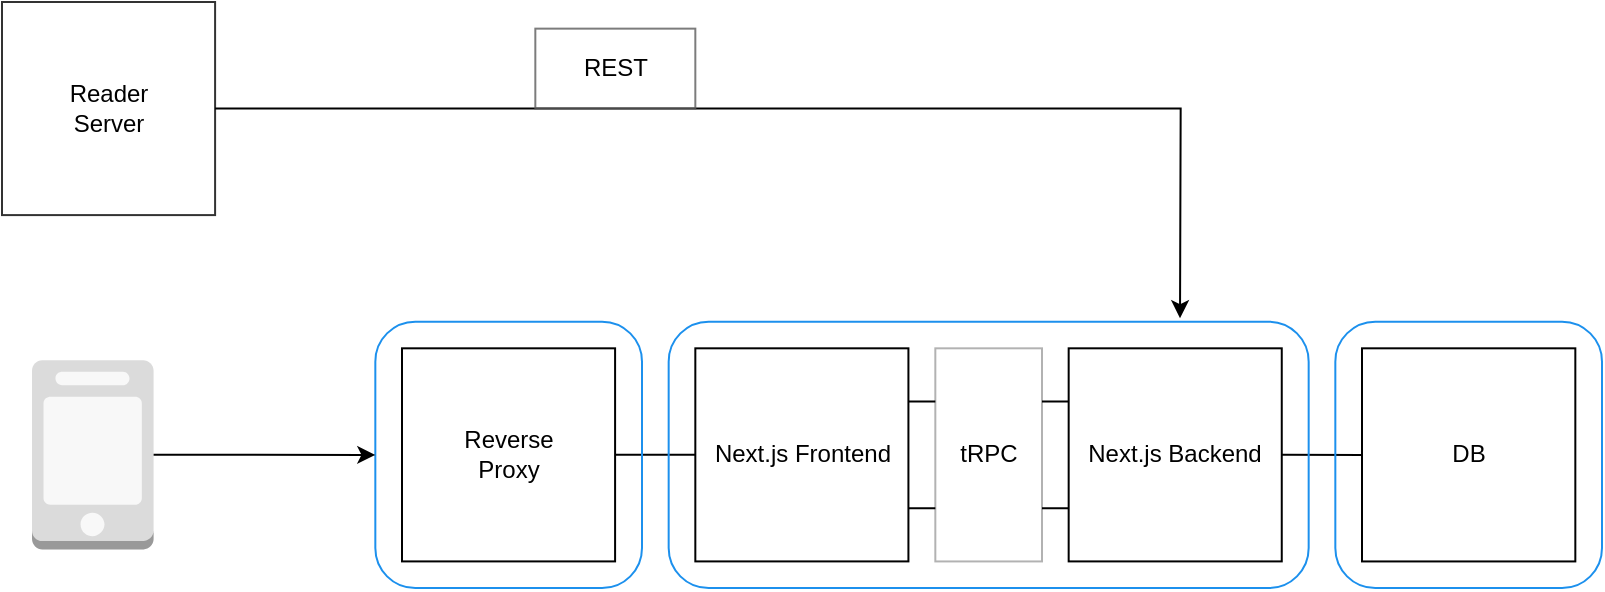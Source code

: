 <mxfile version="20.3.3" type="device"><diagram id="oXcfMMXqgS7iy9os7Ig8" name="Page-1"><mxGraphModel dx="961" dy="551" grid="1" gridSize="10" guides="1" tooltips="1" connect="1" arrows="1" fold="1" page="1" pageScale="1" pageWidth="827" pageHeight="1169" math="0" shadow="0"><root><mxCell id="0"/><mxCell id="1" parent="0"/><mxCell id="oA4hfTWuUhTOKMDrgypx-25" value="" style="group;aspect=fixed;" vertex="1" connectable="0" parent="1"><mxGeometry x="110" y="220" width="800" height="293.04" as="geometry"/></mxCell><mxCell id="oA4hfTWuUhTOKMDrgypx-3" value="tRPC" style="rounded=0;whiteSpace=wrap;html=1;opacity=30;" vertex="1" parent="oA4hfTWuUhTOKMDrgypx-25"><mxGeometry x="466.667" y="173.16" width="53.333" height="106.56" as="geometry"/></mxCell><mxCell id="oA4hfTWuUhTOKMDrgypx-4" value="" style="endArrow=none;html=1;rounded=0;entryX=0;entryY=0.75;entryDx=0;entryDy=0;exitX=1;exitY=0.75;exitDx=0;exitDy=0;" edge="1" parent="oA4hfTWuUhTOKMDrgypx-25" source="oA4hfTWuUhTOKMDrgypx-2" target="oA4hfTWuUhTOKMDrgypx-3"><mxGeometry width="50" height="50" relative="1" as="geometry"><mxPoint x="413.333" y="519.48" as="sourcePoint"/><mxPoint x="480.0" y="452.88" as="targetPoint"/></mxGeometry></mxCell><mxCell id="oA4hfTWuUhTOKMDrgypx-5" value="" style="endArrow=none;html=1;rounded=0;entryX=0;entryY=0.25;entryDx=0;entryDy=0;exitX=1;exitY=0.25;exitDx=0;exitDy=0;" edge="1" parent="oA4hfTWuUhTOKMDrgypx-25" source="oA4hfTWuUhTOKMDrgypx-3" target="oA4hfTWuUhTOKMDrgypx-1"><mxGeometry width="50" height="50" relative="1" as="geometry"><mxPoint x="546.667" y="199.8" as="sourcePoint"/><mxPoint x="653.333" y="213.12" as="targetPoint"/></mxGeometry></mxCell><mxCell id="oA4hfTWuUhTOKMDrgypx-6" value="" style="endArrow=none;html=1;rounded=0;entryX=0;entryY=0.25;entryDx=0;entryDy=0;exitX=1;exitY=0.25;exitDx=0;exitDy=0;" edge="1" parent="oA4hfTWuUhTOKMDrgypx-25" source="oA4hfTWuUhTOKMDrgypx-2" target="oA4hfTWuUhTOKMDrgypx-3"><mxGeometry width="50" height="50" relative="1" as="geometry"><mxPoint x="573.333" y="199.8" as="sourcePoint"/><mxPoint x="426.667" y="386.28" as="targetPoint"/></mxGeometry></mxCell><mxCell id="oA4hfTWuUhTOKMDrgypx-7" value="" style="endArrow=none;html=1;rounded=0;entryX=0;entryY=0.75;entryDx=0;entryDy=0;exitX=1;exitY=0.75;exitDx=0;exitDy=0;" edge="1" parent="oA4hfTWuUhTOKMDrgypx-25" source="oA4hfTWuUhTOKMDrgypx-3" target="oA4hfTWuUhTOKMDrgypx-1"><mxGeometry width="50" height="50" relative="1" as="geometry"><mxPoint x="640.0" y="239.76" as="sourcePoint"/><mxPoint x="666.667" y="239.76" as="targetPoint"/></mxGeometry></mxCell><mxCell id="oA4hfTWuUhTOKMDrgypx-1" value="Next.js Backend" style="whiteSpace=wrap;html=1;aspect=fixed;" vertex="1" parent="oA4hfTWuUhTOKMDrgypx-25"><mxGeometry x="533.333" y="173.16" width="106.545" height="106.545" as="geometry"/></mxCell><mxCell id="oA4hfTWuUhTOKMDrgypx-2" value="Next.js Frontend" style="whiteSpace=wrap;html=1;aspect=fixed;" vertex="1" parent="oA4hfTWuUhTOKMDrgypx-25"><mxGeometry x="346.667" y="173.16" width="106.545" height="106.545" as="geometry"/></mxCell><mxCell id="oA4hfTWuUhTOKMDrgypx-11" value="DB" style="rounded=0;whiteSpace=wrap;html=1;" vertex="1" parent="oA4hfTWuUhTOKMDrgypx-25"><mxGeometry x="680.0" y="173.16" width="106.667" height="106.56" as="geometry"/></mxCell><mxCell id="oA4hfTWuUhTOKMDrgypx-12" value="" style="endArrow=none;html=1;rounded=0;entryX=1;entryY=0.5;entryDx=0;entryDy=0;exitX=0;exitY=0.5;exitDx=0;exitDy=0;" edge="1" parent="oA4hfTWuUhTOKMDrgypx-25" source="oA4hfTWuUhTOKMDrgypx-11" target="oA4hfTWuUhTOKMDrgypx-1"><mxGeometry width="50" height="50" relative="1" as="geometry"><mxPoint x="240.0" y="426.24" as="sourcePoint"/><mxPoint x="306.667" y="359.64" as="targetPoint"/></mxGeometry></mxCell><mxCell id="oA4hfTWuUhTOKMDrgypx-19" value="Reverse&lt;br&gt;Proxy" style="whiteSpace=wrap;html=1;aspect=fixed;strokeColor=#000000;fillColor=default;" vertex="1" parent="oA4hfTWuUhTOKMDrgypx-25"><mxGeometry x="200" y="173.16" width="106.545" height="106.545" as="geometry"/></mxCell><mxCell id="oA4hfTWuUhTOKMDrgypx-21" value="" style="endArrow=none;html=1;rounded=0;entryX=0;entryY=0.5;entryDx=0;entryDy=0;exitX=1;exitY=0.5;exitDx=0;exitDy=0;" edge="1" parent="oA4hfTWuUhTOKMDrgypx-25" source="oA4hfTWuUhTOKMDrgypx-19" target="oA4hfTWuUhTOKMDrgypx-2"><mxGeometry width="50" height="50" relative="1" as="geometry"><mxPoint x="266.667" y="319.68" as="sourcePoint"/><mxPoint x="333.333" y="253.08" as="targetPoint"/></mxGeometry></mxCell><mxCell id="oA4hfTWuUhTOKMDrgypx-15" value="" style="rounded=1;whiteSpace=wrap;html=1;strokeColor=#1c90ed;fillColor=none;" vertex="1" parent="oA4hfTWuUhTOKMDrgypx-25"><mxGeometry x="333.333" y="159.84" width="320.0" height="133.2" as="geometry"/></mxCell><mxCell id="oA4hfTWuUhTOKMDrgypx-16" value="" style="rounded=1;whiteSpace=wrap;html=1;strokeColor=#1c90ed;fillColor=none;" vertex="1" parent="oA4hfTWuUhTOKMDrgypx-25"><mxGeometry x="666.667" y="159.84" width="133.333" height="133.2" as="geometry"/></mxCell><mxCell id="oA4hfTWuUhTOKMDrgypx-20" value="" style="rounded=1;whiteSpace=wrap;html=1;strokeColor=#1c90ed;fillColor=none;" vertex="1" parent="oA4hfTWuUhTOKMDrgypx-25"><mxGeometry x="186.667" y="159.84" width="133.333" height="133.2" as="geometry"/></mxCell><mxCell id="oA4hfTWuUhTOKMDrgypx-22" value="Reader&lt;br&gt;Server" style="whiteSpace=wrap;html=1;aspect=fixed;strokeColor=#000000;fillColor=default;opacity=80;" vertex="1" parent="oA4hfTWuUhTOKMDrgypx-25"><mxGeometry width="106.545" height="106.545" as="geometry"/></mxCell><mxCell id="oA4hfTWuUhTOKMDrgypx-23" value="" style="endArrow=classic;html=1;rounded=0;entryX=0.799;entryY=-0.013;entryDx=0;entryDy=0;entryPerimeter=0;exitX=1;exitY=0.5;exitDx=0;exitDy=0;" edge="1" parent="oA4hfTWuUhTOKMDrgypx-25" source="oA4hfTWuUhTOKMDrgypx-22" target="oA4hfTWuUhTOKMDrgypx-15"><mxGeometry width="50" height="50" relative="1" as="geometry"><mxPoint x="266.667" y="306.36" as="sourcePoint"/><mxPoint x="333.333" y="239.76" as="targetPoint"/><Array as="points"><mxPoint x="589.333" y="53.28"/></Array></mxGeometry></mxCell><mxCell id="oA4hfTWuUhTOKMDrgypx-24" value="REST" style="text;html=1;strokeColor=#5C5C5C;fillColor=none;align=center;verticalAlign=middle;whiteSpace=wrap;rounded=0;opacity=80;strokeWidth=1;" vertex="1" parent="oA4hfTWuUhTOKMDrgypx-25"><mxGeometry x="266.667" y="13.32" width="80.0" height="39.96" as="geometry"/></mxCell><mxCell id="oA4hfTWuUhTOKMDrgypx-10" value="" style="outlineConnect=0;dashed=0;verticalLabelPosition=bottom;verticalAlign=top;align=center;html=1;shape=mxgraph.aws3.mobile_client;fillColor=#D2D3D3;gradientColor=none;opacity=80;" vertex="1" parent="oA4hfTWuUhTOKMDrgypx-25"><mxGeometry x="15.009" y="179.148" width="60.788" height="94.573" as="geometry"/></mxCell><mxCell id="oA4hfTWuUhTOKMDrgypx-17" value="" style="endArrow=classic;html=1;rounded=0;exitX=1;exitY=0.5;exitDx=0;exitDy=0;exitPerimeter=0;entryX=0;entryY=0.5;entryDx=0;entryDy=0;" edge="1" parent="oA4hfTWuUhTOKMDrgypx-25" source="oA4hfTWuUhTOKMDrgypx-10" target="oA4hfTWuUhTOKMDrgypx-20"><mxGeometry width="50" height="50" relative="1" as="geometry"><mxPoint x="180.113" y="285.219" as="sourcePoint"/><mxPoint x="180.113" y="225.173" as="targetPoint"/></mxGeometry></mxCell></root></mxGraphModel></diagram></mxfile>